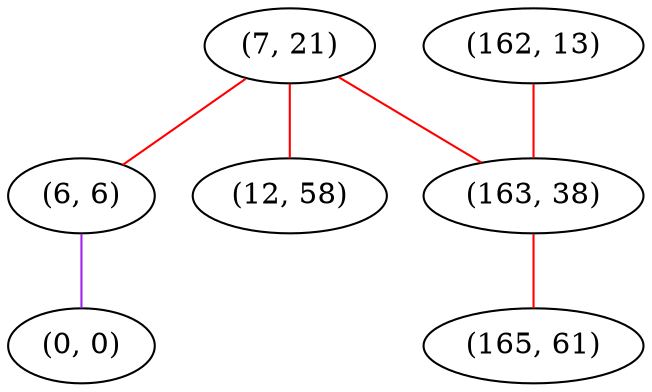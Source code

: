 graph "" {
"(7, 21)";
"(6, 6)";
"(12, 58)";
"(162, 13)";
"(0, 0)";
"(163, 38)";
"(165, 61)";
"(7, 21)" -- "(12, 58)"  [color=red, key=0, weight=1];
"(7, 21)" -- "(163, 38)"  [color=red, key=0, weight=1];
"(7, 21)" -- "(6, 6)"  [color=red, key=0, weight=1];
"(6, 6)" -- "(0, 0)"  [color=purple, key=0, weight=4];
"(162, 13)" -- "(163, 38)"  [color=red, key=0, weight=1];
"(163, 38)" -- "(165, 61)"  [color=red, key=0, weight=1];
}
